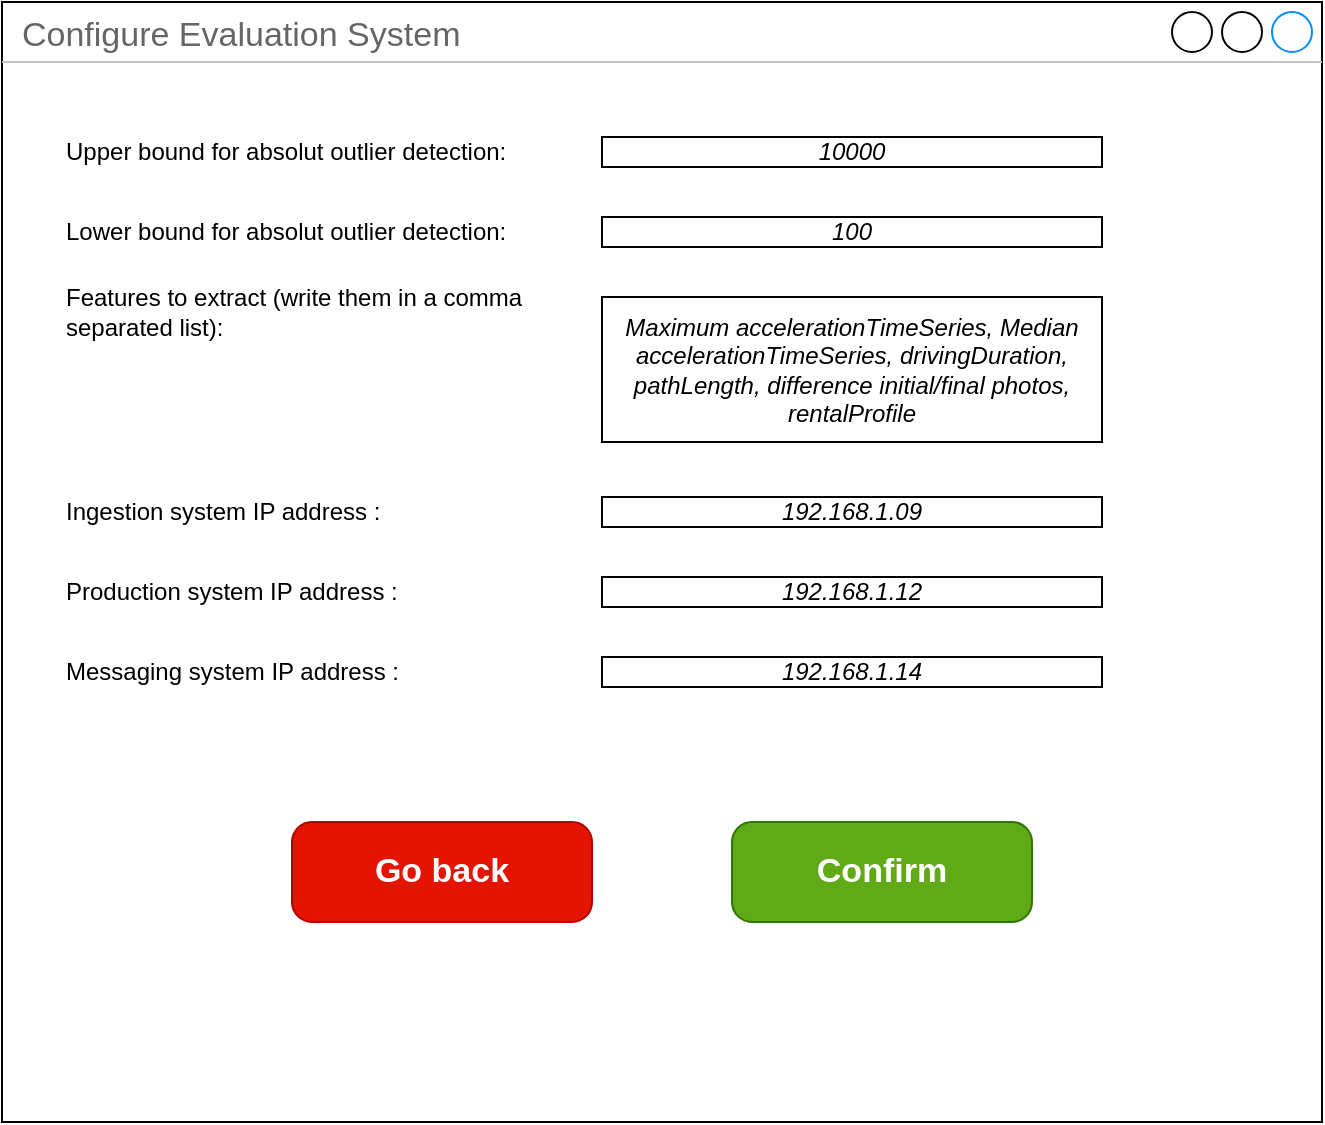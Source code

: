<mxfile>
    <diagram id="JXWKTxL3_nK4k4YYtHSP" name="Page-1">
        <mxGraphModel dx="780" dy="604" grid="1" gridSize="10" guides="1" tooltips="1" connect="1" arrows="1" fold="1" page="1" pageScale="1" pageWidth="850" pageHeight="1100" math="0" shadow="0">
            <root>
                <mxCell id="0"/>
                <mxCell id="1" parent="0"/>
                <mxCell id="2" value="Configure Evaluation System" style="strokeWidth=1;shadow=0;dashed=0;align=center;html=1;shape=mxgraph.mockup.containers.window;align=left;verticalAlign=top;spacingLeft=8;strokeColor2=#008cff;strokeColor3=#c4c4c4;fontColor=#666666;mainText=;fontSize=17;labelBackgroundColor=none;whiteSpace=wrap;" parent="1" vertex="1">
                    <mxGeometry x="50" y="90" width="660" height="560" as="geometry"/>
                </mxCell>
                <mxCell id="3" value="Confirm" style="strokeWidth=1;shadow=0;dashed=0;align=center;html=1;shape=mxgraph.mockup.buttons.button;strokeColor=#2D7600;fontColor=#ffffff;mainText=;buttonStyle=round;fontSize=17;fontStyle=1;fillColor=#60a917;whiteSpace=wrap;" parent="1" vertex="1">
                    <mxGeometry x="415" y="500" width="150" height="50" as="geometry"/>
                </mxCell>
                <mxCell id="4" value="Go back" style="strokeWidth=1;shadow=0;dashed=0;align=center;html=1;shape=mxgraph.mockup.buttons.button;strokeColor=#B20000;mainText=;buttonStyle=round;fontSize=17;fontStyle=1;fillColor=#e51400;whiteSpace=wrap;fontColor=#ffffff;" parent="1" vertex="1">
                    <mxGeometry x="195" y="500" width="150" height="50" as="geometry"/>
                </mxCell>
                <mxCell id="5" value="Upper bound for absolut outlier detection:" style="text;html=1;strokeColor=none;fillColor=none;align=left;verticalAlign=middle;whiteSpace=wrap;rounded=0;" parent="1" vertex="1">
                    <mxGeometry x="80" y="150" width="240" height="30" as="geometry"/>
                </mxCell>
                <mxCell id="6" value="&lt;i&gt;&lt;font&gt;10000&lt;/font&gt;&lt;/i&gt;" style="rounded=0;whiteSpace=wrap;html=1;fontColor=#000000;" parent="1" vertex="1">
                    <mxGeometry x="350" y="157.5" width="250" height="15" as="geometry"/>
                </mxCell>
                <mxCell id="7" value="Lower bound for absolut outlier detection:" style="text;html=1;strokeColor=none;fillColor=none;align=left;verticalAlign=middle;whiteSpace=wrap;rounded=0;" parent="1" vertex="1">
                    <mxGeometry x="80" y="190" width="230" height="30" as="geometry"/>
                </mxCell>
                <mxCell id="8" value="&lt;i&gt;&lt;font&gt;100&lt;/font&gt;&lt;/i&gt;" style="rounded=0;whiteSpace=wrap;html=1;fontColor=#000000;" parent="1" vertex="1">
                    <mxGeometry x="350" y="197.5" width="250" height="15" as="geometry"/>
                </mxCell>
                <mxCell id="9" value="Features to extract (write them in a comma separated list):" style="text;html=1;strokeColor=none;fillColor=none;align=left;verticalAlign=middle;whiteSpace=wrap;rounded=0;" parent="1" vertex="1">
                    <mxGeometry x="80" y="230" width="240" height="30" as="geometry"/>
                </mxCell>
                <mxCell id="10" value="&lt;i&gt;Maximum accelerationTimeSeries, Median accelerationTimeSeries, drivingDuration, pathLength, difference initial/final photos, rentalProfile&lt;/i&gt;" style="rounded=0;whiteSpace=wrap;html=1;fontColor=#000000;" parent="1" vertex="1">
                    <mxGeometry x="350" y="237.5" width="250" height="72.5" as="geometry"/>
                </mxCell>
                <mxCell id="11" value="Ingestion system IP address :" style="text;html=1;strokeColor=none;fillColor=none;align=left;verticalAlign=middle;whiteSpace=wrap;rounded=0;" parent="1" vertex="1">
                    <mxGeometry x="80" y="330" width="210" height="30" as="geometry"/>
                </mxCell>
                <mxCell id="12" value="&lt;i style=&quot;border-color: var(--border-color);&quot;&gt;&lt;font style=&quot;border-color: var(--border-color);&quot;&gt;192.168.1.09&lt;/font&gt;&lt;/i&gt;" style="rounded=0;whiteSpace=wrap;html=1;fontColor=#000000;" parent="1" vertex="1">
                    <mxGeometry x="350" y="337.5" width="250" height="15" as="geometry"/>
                </mxCell>
                <mxCell id="13" value="Production system IP address :" style="text;html=1;strokeColor=none;fillColor=none;align=left;verticalAlign=middle;whiteSpace=wrap;rounded=0;" parent="1" vertex="1">
                    <mxGeometry x="80" y="370" width="210" height="30" as="geometry"/>
                </mxCell>
                <mxCell id="14" value="&lt;i style=&quot;border-color: var(--border-color);&quot;&gt;&lt;font style=&quot;border-color: var(--border-color);&quot;&gt;192.168.1.12&lt;/font&gt;&lt;/i&gt;" style="rounded=0;whiteSpace=wrap;html=1;fontColor=#000000;" parent="1" vertex="1">
                    <mxGeometry x="350" y="377.5" width="250" height="15" as="geometry"/>
                </mxCell>
                <mxCell id="15" value="Messaging system IP address :" style="text;html=1;strokeColor=none;fillColor=none;align=left;verticalAlign=middle;whiteSpace=wrap;rounded=0;" parent="1" vertex="1">
                    <mxGeometry x="80" y="410" width="210" height="30" as="geometry"/>
                </mxCell>
                <mxCell id="16" value="&lt;i style=&quot;border-color: var(--border-color);&quot;&gt;&lt;font style=&quot;border-color: var(--border-color);&quot;&gt;192.168.1.14&lt;/font&gt;&lt;/i&gt;" style="rounded=0;whiteSpace=wrap;html=1;fontColor=#000000;" parent="1" vertex="1">
                    <mxGeometry x="350" y="417.5" width="250" height="15" as="geometry"/>
                </mxCell>
            </root>
        </mxGraphModel>
    </diagram>
</mxfile>